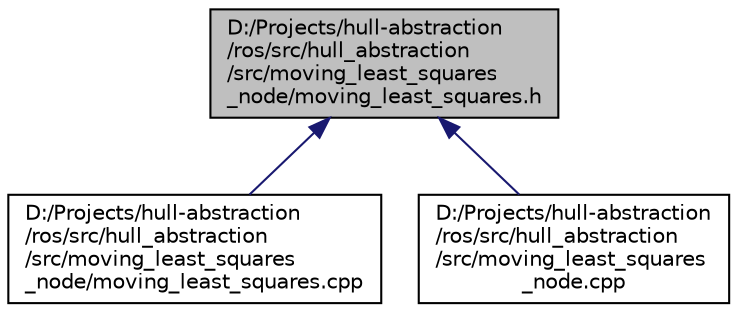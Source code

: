 digraph "D:/Projects/hull-abstraction/ros/src/hull_abstraction/src/moving_least_squares_node/moving_least_squares.h"
{
 // INTERACTIVE_SVG=YES
 // LATEX_PDF_SIZE
  edge [fontname="Helvetica",fontsize="10",labelfontname="Helvetica",labelfontsize="10"];
  node [fontname="Helvetica",fontsize="10",shape=record];
  Node1 [label="D:/Projects/hull-abstraction\l/ros/src/hull_abstraction\l/src/moving_least_squares\l_node/moving_least_squares.h",height=0.2,width=0.4,color="black", fillcolor="grey75", style="filled", fontcolor="black",tooltip="Framework of moving least squares node."];
  Node1 -> Node2 [dir="back",color="midnightblue",fontsize="10",style="solid",fontname="Helvetica"];
  Node2 [label="D:/Projects/hull-abstraction\l/ros/src/hull_abstraction\l/src/moving_least_squares\l_node/moving_least_squares.cpp",height=0.2,width=0.4,color="black", fillcolor="white", style="filled",URL="$moving__least__squares_8cpp.html",tooltip=" "];
  Node1 -> Node3 [dir="back",color="midnightblue",fontsize="10",style="solid",fontname="Helvetica"];
  Node3 [label="D:/Projects/hull-abstraction\l/ros/src/hull_abstraction\l/src/moving_least_squares\l_node.cpp",height=0.2,width=0.4,color="black", fillcolor="white", style="filled",URL="$moving__least__squares__node_8cpp.html",tooltip=" "];
}
